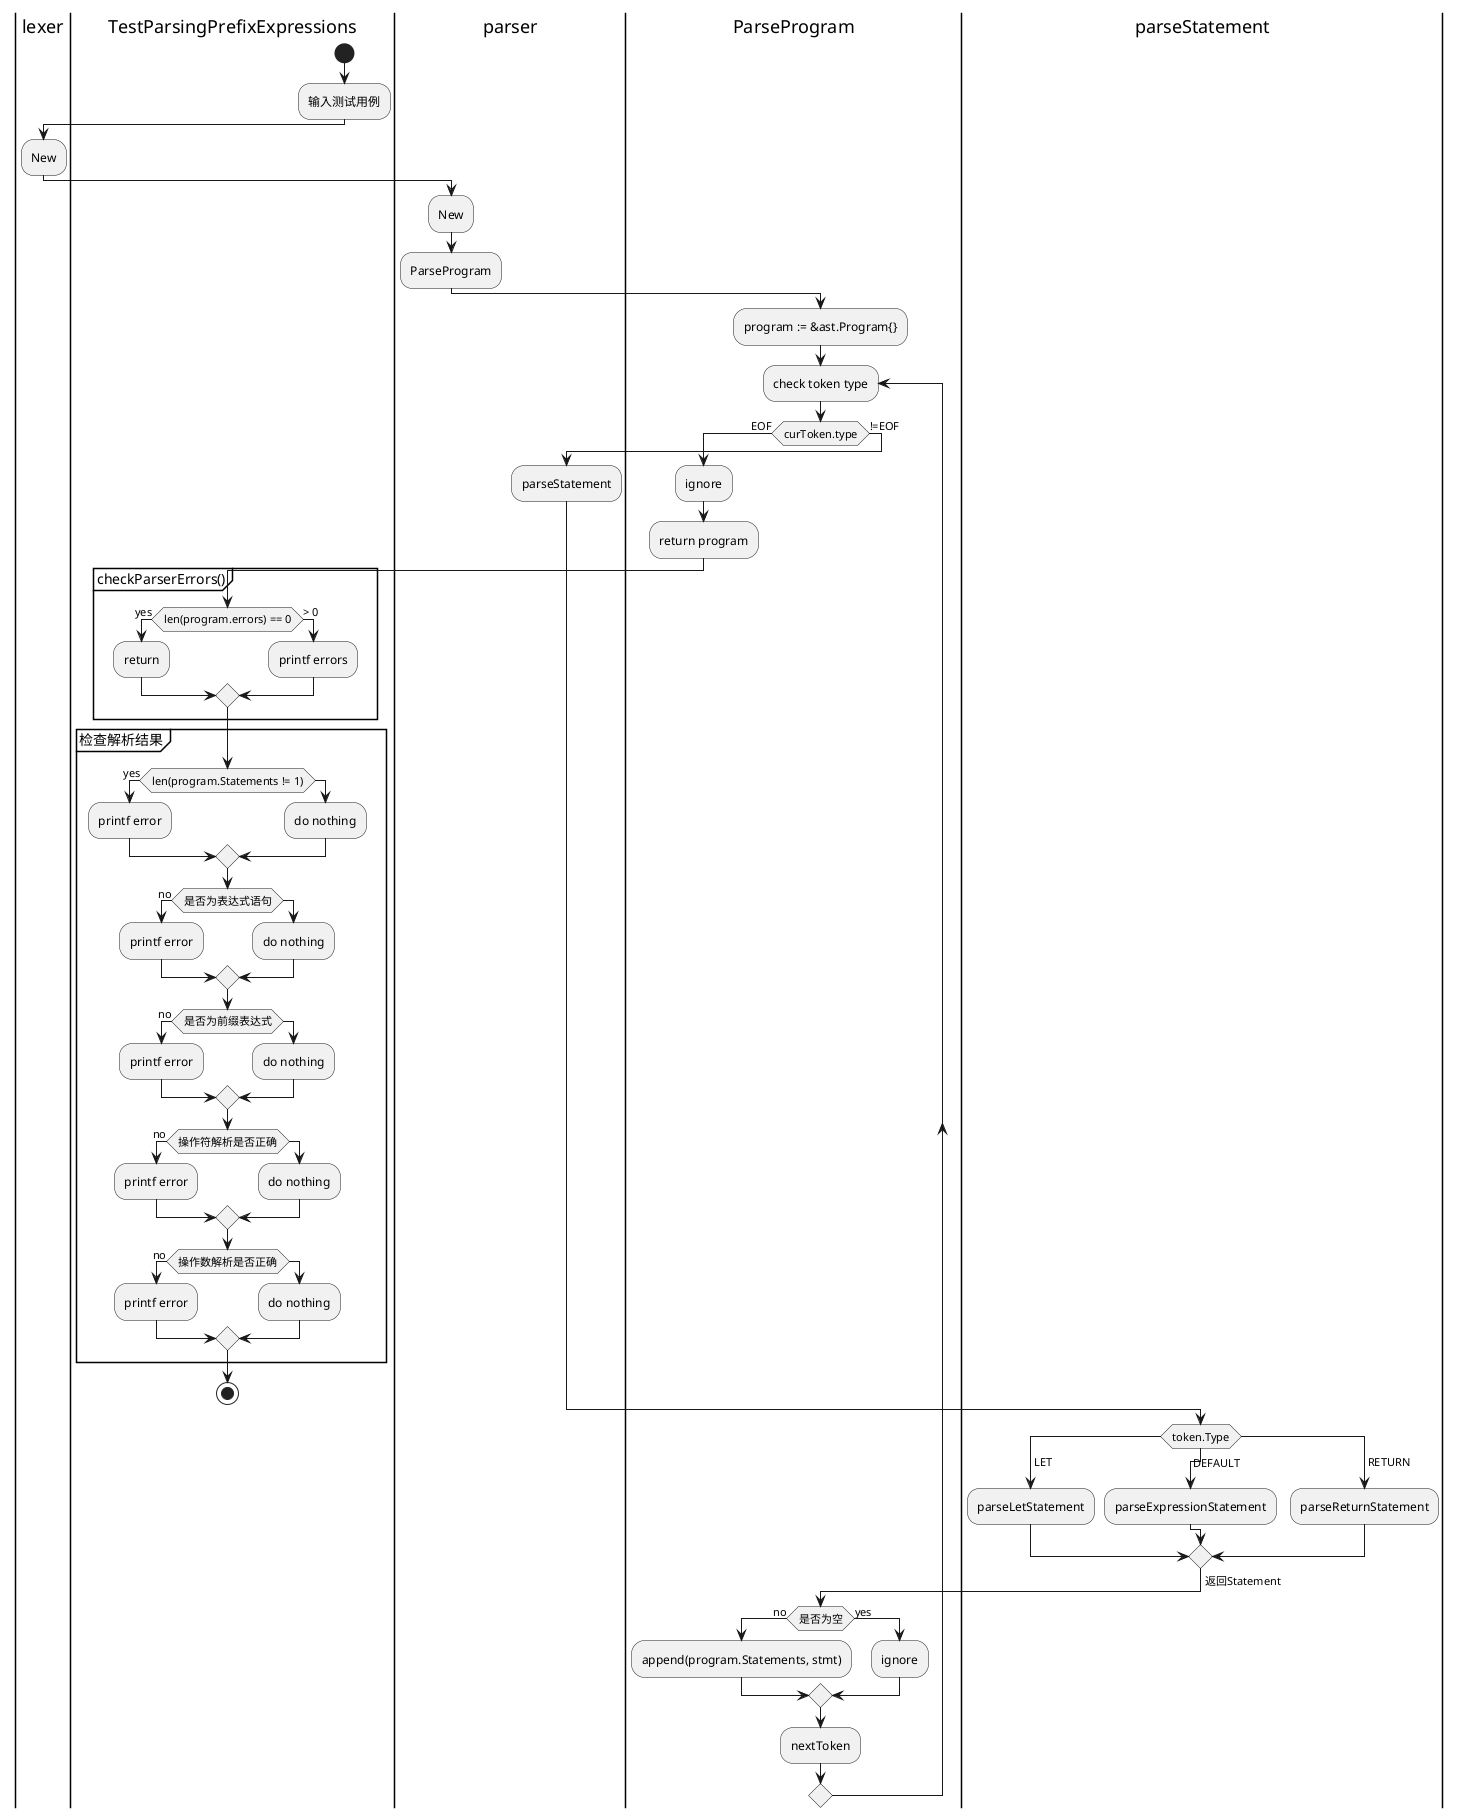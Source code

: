 @startuml
|lexer|

|TestParsingPrefixExpressions|
start
:输入测试用例;

|lexer|
:New;

|parser|
:New;
:ParseProgram;

|ParseProgram|
:program := &ast.Program{};
repeat :check token type;
if (curToken.type) is (EOF) then
:ignore;
:return program;
|TestParsingPrefixExpressions|
group checkParserErrors()
  if (len(program.errors) == 0) then(yes)
  :return;
  else(> 0)
  :printf errors;
  endif
end group
group 检查解析结果
if (len(program.Statements != 1)) then(yes)
:printf error;
else
:do nothing;
endif
if (是否为表达式语句) then(no)
:printf error;
else
:do nothing;
endif
if (是否为前缀表达式) then(no)
:printf error;
else
:do nothing;
endif
if (操作符解析是否正确) then(no)
:printf error;
else 
:do nothing;
endif
if (操作数解析是否正确) then(no)
:printf error;
else
:do nothing;
endif
end group

stop
else (!=EOF)
|parser|
:parseStatement;
endif

|parseStatement|
switch (token.Type)
case ( LET )
  :parseLetStatement;
case ( DEFAULT )
  :parseExpressionStatement;
case ( RETURN ) 
  :parseReturnStatement;
endswitch

|ParseProgram|
-> 返回Statement;
if (是否为空) then(no) 
:append(program.Statements, stmt);
else (yes)
:ignore;
endif
:nextToken;
repeat while()
@enduml


